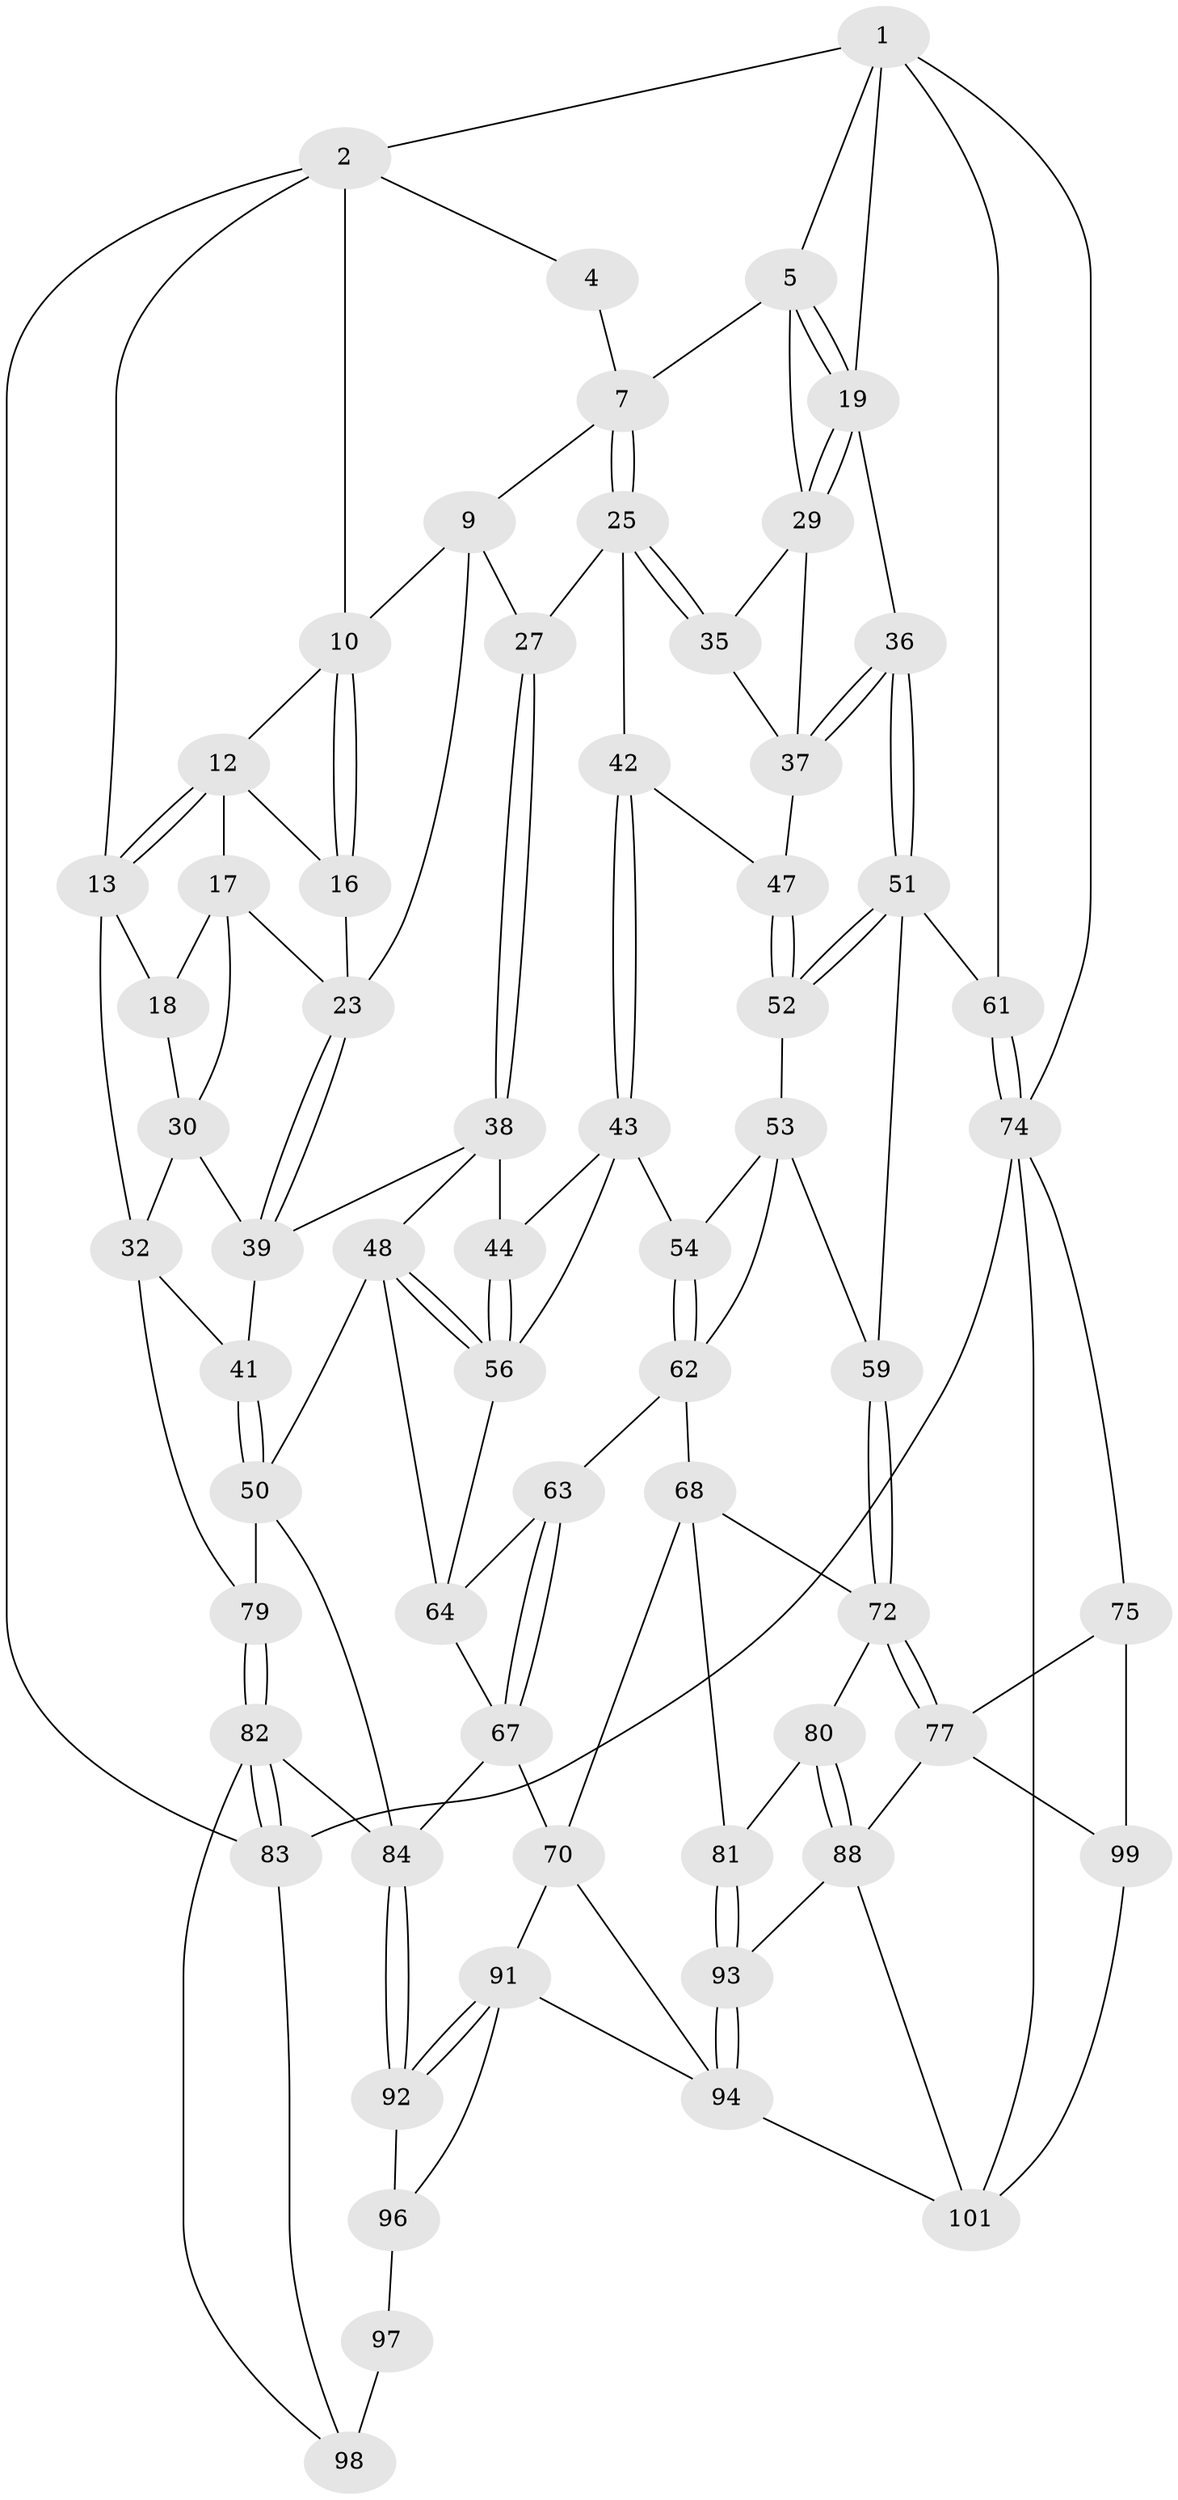 // original degree distribution, {3: 0.018691588785046728, 6: 0.21495327102803738, 4: 0.24299065420560748, 5: 0.5233644859813084}
// Generated by graph-tools (version 1.1) at 2025/11/02/27/25 16:11:55]
// undirected, 64 vertices, 144 edges
graph export_dot {
graph [start="1"]
  node [color=gray90,style=filled];
  1 [pos="+0.8533032744512336+0",super="+21"];
  2 [pos="+0+0",super="+3"];
  4 [pos="+0.5154283150607732+0"];
  5 [pos="+0.8544442075981865+0.03828997495049785",super="+6"];
  7 [pos="+0.6402943818392979+0.19853890712154595",super="+8"];
  9 [pos="+0.39118630150083494+0.1300913543925106",super="+22"];
  10 [pos="+0.37744593088595324+0.13248642838069782",super="+11"];
  12 [pos="+0.13936583120575596+0",super="+15"];
  13 [pos="+0.01070434101785744+0.19449500719706506",super="+14"];
  16 [pos="+0.31821346152100827+0.15265115475974173"];
  17 [pos="+0.15849939959930368+0.17430651575501446",super="+28"];
  18 [pos="+0.13127560498392923+0.1887059362993835"];
  19 [pos="+0.9905855383664217+0.19065900711113215",super="+20"];
  23 [pos="+0.2778255415775132+0.24826435662557553",super="+24"];
  25 [pos="+0.639674016845261+0.2041400921790635",super="+26"];
  27 [pos="+0.46489454455873513+0.2694475519757681"];
  29 [pos="+0.885237817419066+0.245776121788584",super="+34"];
  30 [pos="+0.22645401998877557+0.26667646235929354",super="+31"];
  32 [pos="+0+0.4732165047060451",super="+33"];
  35 [pos="+0.6546944173059803+0.23568305749335353"];
  36 [pos="+0.8609704471389574+0.4455308739279028"];
  37 [pos="+0.8410287130191859+0.3673611517785639",super="+46"];
  38 [pos="+0.36264452080610765+0.35685889727239006",super="+45"];
  39 [pos="+0.35088640215385175+0.3541490918839323",super="+40"];
  41 [pos="+0.12197928743083299+0.5189757057914782"];
  42 [pos="+0.5001259997606569+0.40124903569909587"];
  43 [pos="+0.4900214109324862+0.4189069067794706",super="+55"];
  44 [pos="+0.4870156441771519+0.41890315072140794"];
  47 [pos="+0.6450577237205719+0.35892223961888825"];
  48 [pos="+0.3615194519470178+0.5156519963611658",super="+49"];
  50 [pos="+0.17596003064945145+0.5796430251907888",super="+78"];
  51 [pos="+0.8589808641935651+0.4528243253052945",super="+58"];
  52 [pos="+0.6498248751905917+0.3721234263115896"];
  53 [pos="+0.6395018856851346+0.4517851559385595",super="+60"];
  54 [pos="+0.5301199066917565+0.5084040171383107"];
  56 [pos="+0.3821131329928474+0.5184469118849933",super="+57"];
  59 [pos="+0.8215650921555276+0.5598062835996199"];
  61 [pos="+1+0.5386910593230126"];
  62 [pos="+0.5473787950776818+0.5631230127673454",super="+65"];
  63 [pos="+0.47150357658006686+0.5883755079893421"];
  64 [pos="+0.43486487249241845+0.5474264080976116",super="+66"];
  67 [pos="+0.4340861766599511+0.6974850423964857",super="+71"];
  68 [pos="+0.5820432812134655+0.6277430390569856",super="+69"];
  70 [pos="+0.4716875639620597+0.7256614949616046",super="+90"];
  72 [pos="+0.8370466122225667+0.6567727568464935",super="+73"];
  74 [pos="+1+0.7758123775756439",super="+86"];
  75 [pos="+1+0.7659142238015433",super="+76"];
  77 [pos="+0.8607932360555508+0.6868846907295908",super="+87"];
  79 [pos="+0+0.9772373724436966"];
  80 [pos="+0.6431381625955401+0.7838554853998009"];
  81 [pos="+0.6305829160435349+0.7945758929810829"];
  82 [pos="+0+1",super="+89"];
  83 [pos="+0+1"];
  84 [pos="+0.33954402658573557+0.8416847468104209",super="+85"];
  88 [pos="+0.7869609722123585+0.801331650556844",super="+95"];
  91 [pos="+0.4412988849353756+0.9588461945788231",super="+105"];
  92 [pos="+0.3372601713939216+0.8586138263883182"];
  93 [pos="+0.6282291875969704+0.8510929633020817"];
  94 [pos="+0.6179488162428686+0.8791743432712409",super="+103"];
  96 [pos="+0.2992316810564407+0.8842943194719599",super="+106"];
  97 [pos="+0.26831604253642866+0.8975643501323929",super="+107"];
  98 [pos="+0.18263676203328089+0.8784511811723922",super="+104"];
  99 [pos="+0.8670840750760278+0.8852948799452386",super="+100"];
  101 [pos="+0.7679031268891704+1",super="+102"];
  1 -- 2;
  1 -- 5;
  1 -- 61;
  1 -- 74;
  1 -- 19;
  2 -- 83;
  2 -- 13;
  2 -- 4;
  2 -- 10;
  4 -- 7;
  5 -- 19;
  5 -- 19;
  5 -- 29;
  5 -- 7;
  7 -- 25;
  7 -- 25;
  7 -- 9;
  9 -- 10;
  9 -- 27;
  9 -- 23;
  10 -- 16;
  10 -- 16;
  10 -- 12;
  12 -- 13;
  12 -- 13;
  12 -- 16;
  12 -- 17;
  13 -- 18;
  13 -- 32;
  16 -- 23;
  17 -- 18;
  17 -- 30;
  17 -- 23;
  18 -- 30;
  19 -- 29;
  19 -- 29;
  19 -- 36;
  23 -- 39;
  23 -- 39;
  25 -- 35;
  25 -- 35;
  25 -- 42;
  25 -- 27;
  27 -- 38;
  27 -- 38;
  29 -- 37;
  29 -- 35;
  30 -- 32;
  30 -- 39;
  32 -- 41;
  32 -- 79;
  35 -- 37;
  36 -- 37;
  36 -- 37;
  36 -- 51;
  36 -- 51;
  37 -- 47;
  38 -- 39;
  38 -- 48;
  38 -- 44;
  39 -- 41;
  41 -- 50;
  41 -- 50;
  42 -- 43;
  42 -- 43;
  42 -- 47;
  43 -- 44;
  43 -- 56;
  43 -- 54;
  44 -- 56;
  44 -- 56;
  47 -- 52;
  47 -- 52;
  48 -- 56;
  48 -- 56;
  48 -- 50;
  48 -- 64;
  50 -- 79;
  50 -- 84;
  51 -- 52;
  51 -- 52;
  51 -- 59;
  51 -- 61;
  52 -- 53;
  53 -- 54;
  53 -- 59;
  53 -- 62;
  54 -- 62;
  54 -- 62;
  56 -- 64;
  59 -- 72;
  59 -- 72;
  61 -- 74;
  61 -- 74;
  62 -- 63;
  62 -- 68;
  63 -- 64;
  63 -- 67;
  63 -- 67;
  64 -- 67;
  67 -- 84;
  67 -- 70;
  68 -- 72;
  68 -- 81;
  68 -- 70;
  70 -- 94;
  70 -- 91;
  72 -- 77;
  72 -- 77;
  72 -- 80;
  74 -- 75;
  74 -- 83;
  74 -- 101;
  75 -- 99 [weight=2];
  75 -- 77;
  77 -- 88;
  77 -- 99;
  79 -- 82;
  79 -- 82;
  80 -- 81;
  80 -- 88;
  80 -- 88;
  81 -- 93;
  81 -- 93;
  82 -- 83;
  82 -- 83;
  82 -- 98;
  82 -- 84;
  83 -- 98;
  84 -- 92;
  84 -- 92;
  88 -- 101;
  88 -- 93;
  91 -- 92;
  91 -- 92;
  91 -- 96;
  91 -- 94;
  92 -- 96;
  93 -- 94;
  93 -- 94;
  94 -- 101;
  96 -- 97 [weight=2];
  97 -- 98 [weight=2];
  99 -- 101;
}
